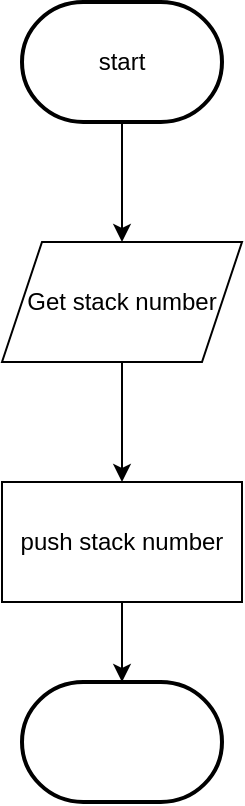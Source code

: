 <mxfile>
    <diagram id="JRL-ZoGQnFD-dZ6MM-Cj" name="Page-1">
        <mxGraphModel dx="434" dy="389" grid="1" gridSize="10" guides="1" tooltips="1" connect="1" arrows="1" fold="1" page="1" pageScale="1" pageWidth="827" pageHeight="1169" math="0" shadow="0">
            <root>
                <mxCell id="0"/>
                <mxCell id="1" parent="0"/>
                <mxCell id="2" style="edgeStyle=none;html=1;" edge="1" parent="1" target="5">
                    <mxGeometry relative="1" as="geometry">
                        <mxPoint x="390" y="170" as="sourcePoint"/>
                    </mxGeometry>
                </mxCell>
                <mxCell id="4" style="edgeStyle=none;html=1;" edge="1" parent="1" source="5">
                    <mxGeometry relative="1" as="geometry">
                        <mxPoint x="390" y="360" as="targetPoint"/>
                    </mxGeometry>
                </mxCell>
                <mxCell id="5" value="Get stack number" style="shape=parallelogram;perimeter=parallelogramPerimeter;whiteSpace=wrap;html=1;fixedSize=1;" vertex="1" parent="1">
                    <mxGeometry x="330" y="240" width="120" height="60" as="geometry"/>
                </mxCell>
                <mxCell id="6" style="edgeStyle=none;html=1;" edge="1" parent="1" source="7">
                    <mxGeometry relative="1" as="geometry">
                        <mxPoint x="390" y="460" as="targetPoint"/>
                    </mxGeometry>
                </mxCell>
                <mxCell id="7" value="push stack number" style="rounded=0;whiteSpace=wrap;html=1;" vertex="1" parent="1">
                    <mxGeometry x="330" y="360" width="120" height="60" as="geometry"/>
                </mxCell>
                <mxCell id="9" value="start" style="strokeWidth=2;html=1;shape=mxgraph.flowchart.terminator;whiteSpace=wrap;" vertex="1" parent="1">
                    <mxGeometry x="340" y="120" width="100" height="60" as="geometry"/>
                </mxCell>
                <mxCell id="10" value="" style="strokeWidth=2;html=1;shape=mxgraph.flowchart.terminator;whiteSpace=wrap;" vertex="1" parent="1">
                    <mxGeometry x="340" y="460" width="100" height="60" as="geometry"/>
                </mxCell>
            </root>
        </mxGraphModel>
    </diagram>
</mxfile>